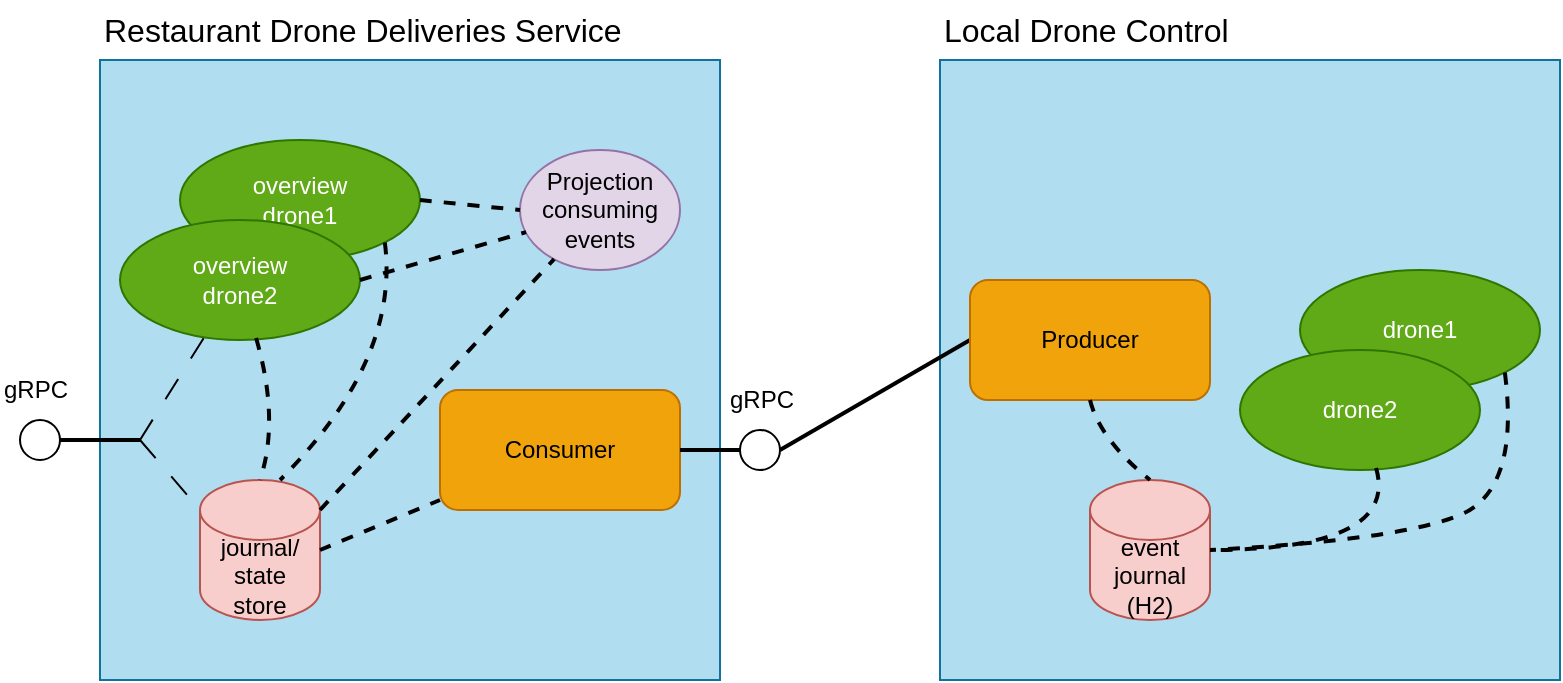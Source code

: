 <mxfile version="21.7.2" type="device">
  <diagram name="Page-1" id="AsP60JgBl1jaJY_T1ypP">
    <mxGraphModel dx="1561" dy="988" grid="1" gridSize="10" guides="1" tooltips="1" connect="1" arrows="1" fold="1" page="1" pageScale="1" pageWidth="827" pageHeight="1169" math="0" shadow="0">
      <root>
        <mxCell id="0" />
        <mxCell id="1" parent="0" />
        <mxCell id="Z3GVn9q660Q-xpyVM-ZC-12" value="" style="whiteSpace=wrap;html=1;aspect=fixed;fillColor=#b1ddf0;strokeColor=#10739e;" parent="1" vertex="1">
          <mxGeometry x="480" y="110" width="310" height="310" as="geometry" />
        </mxCell>
        <mxCell id="Z3GVn9q660Q-xpyVM-ZC-1" value="event&lt;br&gt;journal (H2)" style="shape=cylinder3;whiteSpace=wrap;html=1;boundedLbl=1;backgroundOutline=1;size=15;fillColor=#f8cecc;strokeColor=#b85450;" parent="1" vertex="1">
          <mxGeometry x="555" y="320" width="60" height="70" as="geometry" />
        </mxCell>
        <mxCell id="S4ye47c-eQ2FClUaUVk9-20" value="drone1" style="ellipse;whiteSpace=wrap;html=1;fillColor=#60a917;strokeColor=#2D7600;fontColor=#ffffff;" parent="1" vertex="1">
          <mxGeometry x="660" y="215" width="120" height="60" as="geometry" />
        </mxCell>
        <mxCell id="S4ye47c-eQ2FClUaUVk9-21" value="drone2" style="ellipse;whiteSpace=wrap;html=1;fillColor=#60a917;strokeColor=#2D7600;fontColor=#ffffff;" parent="1" vertex="1">
          <mxGeometry x="630" y="255" width="120" height="60" as="geometry" />
        </mxCell>
        <mxCell id="S4ye47c-eQ2FClUaUVk9-22" value="" style="endArrow=none;html=1;exitX=0.567;exitY=0.983;exitDx=0;exitDy=0;exitPerimeter=0;entryX=1;entryY=0.5;entryDx=0;entryDy=0;entryPerimeter=0;strokeWidth=2;endFill=0;jumpStyle=none;strokeColor=default;dashed=1;curved=1;" parent="1" source="S4ye47c-eQ2FClUaUVk9-21" target="Z3GVn9q660Q-xpyVM-ZC-1" edge="1">
          <mxGeometry width="50" height="50" relative="1" as="geometry">
            <mxPoint x="940" y="495" as="sourcePoint" />
            <mxPoint x="700" y="385" as="targetPoint" />
            <Array as="points">
              <mxPoint x="710" y="355" />
            </Array>
          </mxGeometry>
        </mxCell>
        <mxCell id="S4ye47c-eQ2FClUaUVk9-23" value="" style="endArrow=none;html=1;exitX=1;exitY=1;exitDx=0;exitDy=0;strokeWidth=2;endFill=0;dashed=1;curved=1;entryX=1;entryY=0.5;entryDx=0;entryDy=0;entryPerimeter=0;" parent="1" source="S4ye47c-eQ2FClUaUVk9-20" target="Z3GVn9q660Q-xpyVM-ZC-1" edge="1">
          <mxGeometry width="50" height="50" relative="1" as="geometry">
            <mxPoint x="708" y="324" as="sourcePoint" />
            <mxPoint x="710" y="385" as="targetPoint" />
            <Array as="points">
              <mxPoint x="770" y="325" />
              <mxPoint x="710" y="350" />
            </Array>
          </mxGeometry>
        </mxCell>
        <mxCell id="S4ye47c-eQ2FClUaUVk9-39" value="Local Drone Control" style="text;html=1;strokeColor=none;fillColor=none;align=left;verticalAlign=middle;whiteSpace=wrap;rounded=0;fontSize=16;" parent="1" vertex="1">
          <mxGeometry x="480" y="80" width="200" height="30" as="geometry" />
        </mxCell>
        <mxCell id="hJmBEfNaNkhOMWLSrZkB-5" value="" style="ellipse;whiteSpace=wrap;html=1;aspect=fixed;" vertex="1" parent="1">
          <mxGeometry x="380" y="295" width="20" height="20" as="geometry" />
        </mxCell>
        <mxCell id="hJmBEfNaNkhOMWLSrZkB-7" value="gRPC" style="text;html=1;strokeColor=none;fillColor=none;align=left;verticalAlign=middle;whiteSpace=wrap;rounded=0;fontSize=12;" vertex="1" parent="1">
          <mxGeometry x="373" y="265" width="50" height="30" as="geometry" />
        </mxCell>
        <mxCell id="hJmBEfNaNkhOMWLSrZkB-8" value="" style="whiteSpace=wrap;html=1;aspect=fixed;fillColor=#b1ddf0;strokeColor=#10739e;" vertex="1" parent="1">
          <mxGeometry x="60" y="110" width="310" height="310" as="geometry" />
        </mxCell>
        <mxCell id="hJmBEfNaNkhOMWLSrZkB-9" value="journal/&lt;br&gt;state &lt;br&gt;store" style="shape=cylinder3;whiteSpace=wrap;html=1;boundedLbl=1;backgroundOutline=1;size=15;fillColor=#f8cecc;strokeColor=#b85450;" vertex="1" parent="1">
          <mxGeometry x="110" y="320" width="60" height="70" as="geometry" />
        </mxCell>
        <mxCell id="hJmBEfNaNkhOMWLSrZkB-10" value="Consumer" style="rounded=1;whiteSpace=wrap;html=1;fillColor=#f0a30a;fontColor=#000000;strokeColor=#BD7000;" vertex="1" parent="1">
          <mxGeometry x="230" y="275" width="120" height="60" as="geometry" />
        </mxCell>
        <mxCell id="hJmBEfNaNkhOMWLSrZkB-11" value="overview &lt;br&gt;drone1" style="ellipse;whiteSpace=wrap;html=1;fillColor=#60a917;strokeColor=#2D7600;fontColor=#ffffff;" vertex="1" parent="1">
          <mxGeometry x="100" y="150" width="120" height="60" as="geometry" />
        </mxCell>
        <mxCell id="hJmBEfNaNkhOMWLSrZkB-12" value="overview &lt;br&gt;drone2" style="ellipse;whiteSpace=wrap;html=1;fillColor=#60a917;strokeColor=#2D7600;fontColor=#ffffff;" vertex="1" parent="1">
          <mxGeometry x="70" y="190" width="120" height="60" as="geometry" />
        </mxCell>
        <mxCell id="hJmBEfNaNkhOMWLSrZkB-13" value="" style="endArrow=none;html=1;exitX=0.567;exitY=0.983;exitDx=0;exitDy=0;exitPerimeter=0;entryX=0.5;entryY=0;entryDx=0;entryDy=0;entryPerimeter=0;strokeWidth=2;endFill=0;jumpStyle=none;strokeColor=default;dashed=1;curved=1;" edge="1" parent="1" source="hJmBEfNaNkhOMWLSrZkB-12" target="hJmBEfNaNkhOMWLSrZkB-9">
          <mxGeometry width="50" height="50" relative="1" as="geometry">
            <mxPoint x="380" y="430" as="sourcePoint" />
            <mxPoint x="430" y="380" as="targetPoint" />
            <Array as="points">
              <mxPoint x="150" y="290" />
            </Array>
          </mxGeometry>
        </mxCell>
        <mxCell id="hJmBEfNaNkhOMWLSrZkB-14" value="" style="endArrow=none;html=1;exitX=1;exitY=1;exitDx=0;exitDy=0;strokeWidth=2;endFill=0;dashed=1;curved=1;" edge="1" parent="1" source="hJmBEfNaNkhOMWLSrZkB-11">
          <mxGeometry width="50" height="50" relative="1" as="geometry">
            <mxPoint x="148" y="259" as="sourcePoint" />
            <mxPoint x="150" y="320" as="targetPoint" />
            <Array as="points">
              <mxPoint x="210" y="260" />
            </Array>
          </mxGeometry>
        </mxCell>
        <mxCell id="hJmBEfNaNkhOMWLSrZkB-15" value="" style="endArrow=none;html=1;exitX=1;exitY=0.5;exitDx=0;exitDy=0;strokeWidth=2;endFill=0;exitPerimeter=0;curved=1;dashed=1;" edge="1" parent="1" source="hJmBEfNaNkhOMWLSrZkB-9" target="hJmBEfNaNkhOMWLSrZkB-10">
          <mxGeometry width="50" height="50" relative="1" as="geometry">
            <mxPoint x="212" y="211" as="sourcePoint" />
            <mxPoint x="200" y="330" as="targetPoint" />
          </mxGeometry>
        </mxCell>
        <mxCell id="hJmBEfNaNkhOMWLSrZkB-16" value="" style="endArrow=none;html=1;rounded=0;strokeWidth=2;endFill=0;entryX=0;entryY=0.5;entryDx=0;entryDy=0;exitX=1;exitY=0.5;exitDx=0;exitDy=0;" edge="1" parent="1" source="hJmBEfNaNkhOMWLSrZkB-10" target="hJmBEfNaNkhOMWLSrZkB-5">
          <mxGeometry width="50" height="50" relative="1" as="geometry">
            <mxPoint x="350" y="169.496" as="sourcePoint" />
            <mxPoint x="380" y="169.51" as="targetPoint" />
          </mxGeometry>
        </mxCell>
        <mxCell id="hJmBEfNaNkhOMWLSrZkB-18" value="" style="endArrow=none;html=1;rounded=0;entryX=0;entryY=0.5;entryDx=0;entryDy=0;exitX=1;exitY=0.5;exitDx=0;exitDy=0;strokeWidth=2;" edge="1" parent="1" source="hJmBEfNaNkhOMWLSrZkB-5" target="hJmBEfNaNkhOMWLSrZkB-24">
          <mxGeometry width="50" height="50" relative="1" as="geometry">
            <mxPoint x="420" y="190" as="sourcePoint" />
            <mxPoint x="380" y="300" as="targetPoint" />
          </mxGeometry>
        </mxCell>
        <mxCell id="hJmBEfNaNkhOMWLSrZkB-20" value="Projection &lt;br&gt;consuming events" style="ellipse;whiteSpace=wrap;html=1;fillColor=#e1d5e7;strokeColor=#9673a6;" vertex="1" parent="1">
          <mxGeometry x="270" y="155" width="80" height="60" as="geometry" />
        </mxCell>
        <mxCell id="hJmBEfNaNkhOMWLSrZkB-21" value="Restaurant Drone Deliveries Service" style="text;html=1;strokeColor=none;fillColor=none;align=left;verticalAlign=middle;whiteSpace=wrap;rounded=0;fontSize=16;" vertex="1" parent="1">
          <mxGeometry x="60" y="80" width="290" height="30" as="geometry" />
        </mxCell>
        <mxCell id="hJmBEfNaNkhOMWLSrZkB-24" value="Producer" style="rounded=1;whiteSpace=wrap;html=1;fillColor=#f0a30a;fontColor=#000000;strokeColor=#BD7000;" vertex="1" parent="1">
          <mxGeometry x="495" y="220" width="120" height="60" as="geometry" />
        </mxCell>
        <mxCell id="hJmBEfNaNkhOMWLSrZkB-25" value="" style="endArrow=none;html=1;strokeWidth=2;endFill=0;dashed=1;curved=1;entryX=0.5;entryY=0;entryDx=0;entryDy=0;entryPerimeter=0;exitX=0.5;exitY=1;exitDx=0;exitDy=0;" edge="1" parent="1" source="hJmBEfNaNkhOMWLSrZkB-24" target="Z3GVn9q660Q-xpyVM-ZC-1">
          <mxGeometry width="50" height="50" relative="1" as="geometry">
            <mxPoint x="772" y="276" as="sourcePoint" />
            <mxPoint x="625" y="365" as="targetPoint" />
            <Array as="points">
              <mxPoint x="560" y="300" />
            </Array>
          </mxGeometry>
        </mxCell>
        <mxCell id="hJmBEfNaNkhOMWLSrZkB-26" value="" style="endArrow=none;html=1;exitX=1;exitY=0;exitDx=0;exitDy=15;strokeWidth=2;endFill=0;exitPerimeter=0;curved=1;dashed=1;" edge="1" parent="1" source="hJmBEfNaNkhOMWLSrZkB-9" target="hJmBEfNaNkhOMWLSrZkB-20">
          <mxGeometry width="50" height="50" relative="1" as="geometry">
            <mxPoint x="180" y="365" as="sourcePoint" />
            <mxPoint x="240" y="340" as="targetPoint" />
          </mxGeometry>
        </mxCell>
        <mxCell id="hJmBEfNaNkhOMWLSrZkB-27" value="" style="endArrow=none;html=1;exitX=1;exitY=0.5;exitDx=0;exitDy=0;strokeWidth=2;endFill=0;curved=1;dashed=1;entryX=0;entryY=0.5;entryDx=0;entryDy=0;" edge="1" parent="1" source="hJmBEfNaNkhOMWLSrZkB-11" target="hJmBEfNaNkhOMWLSrZkB-20">
          <mxGeometry width="50" height="50" relative="1" as="geometry">
            <mxPoint x="180" y="345" as="sourcePoint" />
            <mxPoint x="271" y="235" as="targetPoint" />
          </mxGeometry>
        </mxCell>
        <mxCell id="hJmBEfNaNkhOMWLSrZkB-28" value="" style="endArrow=none;html=1;exitX=1;exitY=0.5;exitDx=0;exitDy=0;strokeWidth=2;endFill=0;curved=1;dashed=1;entryX=0.038;entryY=0.684;entryDx=0;entryDy=0;entryPerimeter=0;" edge="1" parent="1" source="hJmBEfNaNkhOMWLSrZkB-12" target="hJmBEfNaNkhOMWLSrZkB-20">
          <mxGeometry width="50" height="50" relative="1" as="geometry">
            <mxPoint x="230" y="190" as="sourcePoint" />
            <mxPoint x="250" y="210" as="targetPoint" />
          </mxGeometry>
        </mxCell>
        <mxCell id="hJmBEfNaNkhOMWLSrZkB-29" value="" style="ellipse;whiteSpace=wrap;html=1;aspect=fixed;" vertex="1" parent="1">
          <mxGeometry x="20" y="290" width="20" height="20" as="geometry" />
        </mxCell>
        <mxCell id="hJmBEfNaNkhOMWLSrZkB-30" value="" style="endArrow=none;html=1;rounded=0;strokeWidth=2;endFill=0;exitX=0.065;exitY=0.613;exitDx=0;exitDy=0;exitPerimeter=0;entryX=1;entryY=0.5;entryDx=0;entryDy=0;" edge="1" parent="1" target="hJmBEfNaNkhOMWLSrZkB-29" source="hJmBEfNaNkhOMWLSrZkB-8">
          <mxGeometry width="50" height="50" relative="1" as="geometry">
            <mxPoint x="40" y="290" as="sourcePoint" />
            <mxPoint x="90" y="290" as="targetPoint" />
          </mxGeometry>
        </mxCell>
        <mxCell id="hJmBEfNaNkhOMWLSrZkB-32" value="" style="endArrow=none;html=1;rounded=0;dashed=1;dashPattern=12 12;entryX=0;entryY=0;entryDx=0;entryDy=15;entryPerimeter=0;" edge="1" parent="1" target="hJmBEfNaNkhOMWLSrZkB-9">
          <mxGeometry width="50" height="50" relative="1" as="geometry">
            <mxPoint x="80" y="300" as="sourcePoint" />
            <mxPoint x="630" y="246" as="targetPoint" />
          </mxGeometry>
        </mxCell>
        <mxCell id="hJmBEfNaNkhOMWLSrZkB-33" value="" style="endArrow=none;html=1;rounded=0;dashed=1;dashPattern=12 12;" edge="1" parent="1" target="hJmBEfNaNkhOMWLSrZkB-12">
          <mxGeometry width="50" height="50" relative="1" as="geometry">
            <mxPoint x="80" y="300" as="sourcePoint" />
            <mxPoint x="120" y="345" as="targetPoint" />
          </mxGeometry>
        </mxCell>
        <mxCell id="hJmBEfNaNkhOMWLSrZkB-34" value="gRPC" style="text;html=1;strokeColor=none;fillColor=none;align=left;verticalAlign=middle;whiteSpace=wrap;rounded=0;fontSize=12;" vertex="1" parent="1">
          <mxGeometry x="10" y="260" width="50" height="30" as="geometry" />
        </mxCell>
      </root>
    </mxGraphModel>
  </diagram>
</mxfile>
